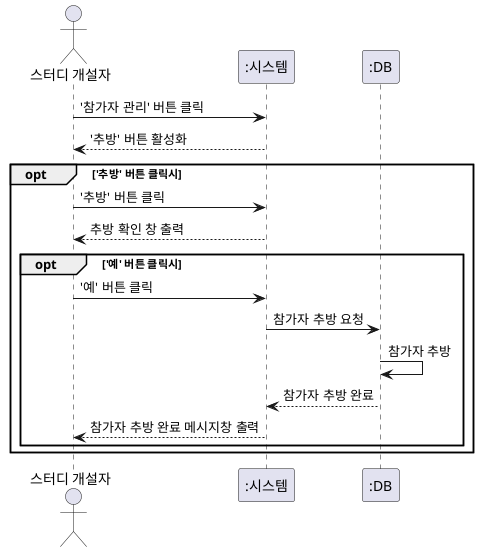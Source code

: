 @startuml
actor "스터디 개설자" as 개설자
participant ":시스템" as 시스템
participant ":DB" as DB

개설자 -> 시스템 : '참가자 관리' 버튼 클릭
개설자 <-- 시스템 : '추방' 버튼 활성화
opt '추방' 버튼 클릭시
   개설자 -> 시스템 : '추방' 버튼 클릭
   개설자 <-- 시스템 : 추방 확인 창 출력
   opt '예' 버튼 클릭시
      개설자 -> 시스템 : '예' 버튼 클릭
      시스템 -> DB : 참가자 추방 요청
      DB -> DB : 참가자 추방
      시스템 <-- DB : 참가자 추방 완료
      개설자 <-- 시스템 : 참가자 추방 완료 메시지창 출력
   end
end
@enduml